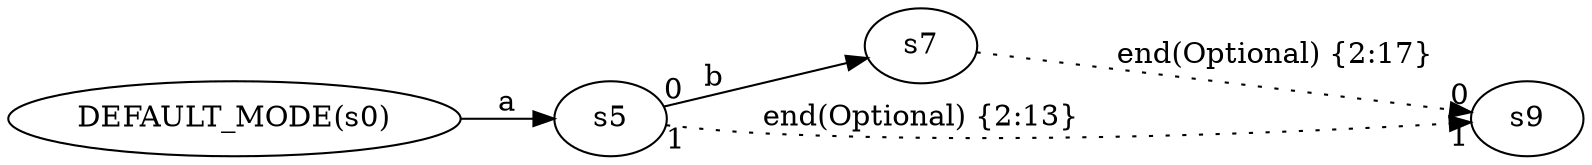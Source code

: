 digraph ATN {
  rankdir=LR;

  "DEFAULT_MODE(s0)" -> s5 [label=a]
  s5 -> s7 [label=b, taillabel=0]
  s7 -> s9 [label="end(Optional) {2:17}", headlabel=0, style=dotted]
  s5 -> s9 [label="end(Optional) {2:13}", taillabel=1, headlabel=1, style=dotted]
}
